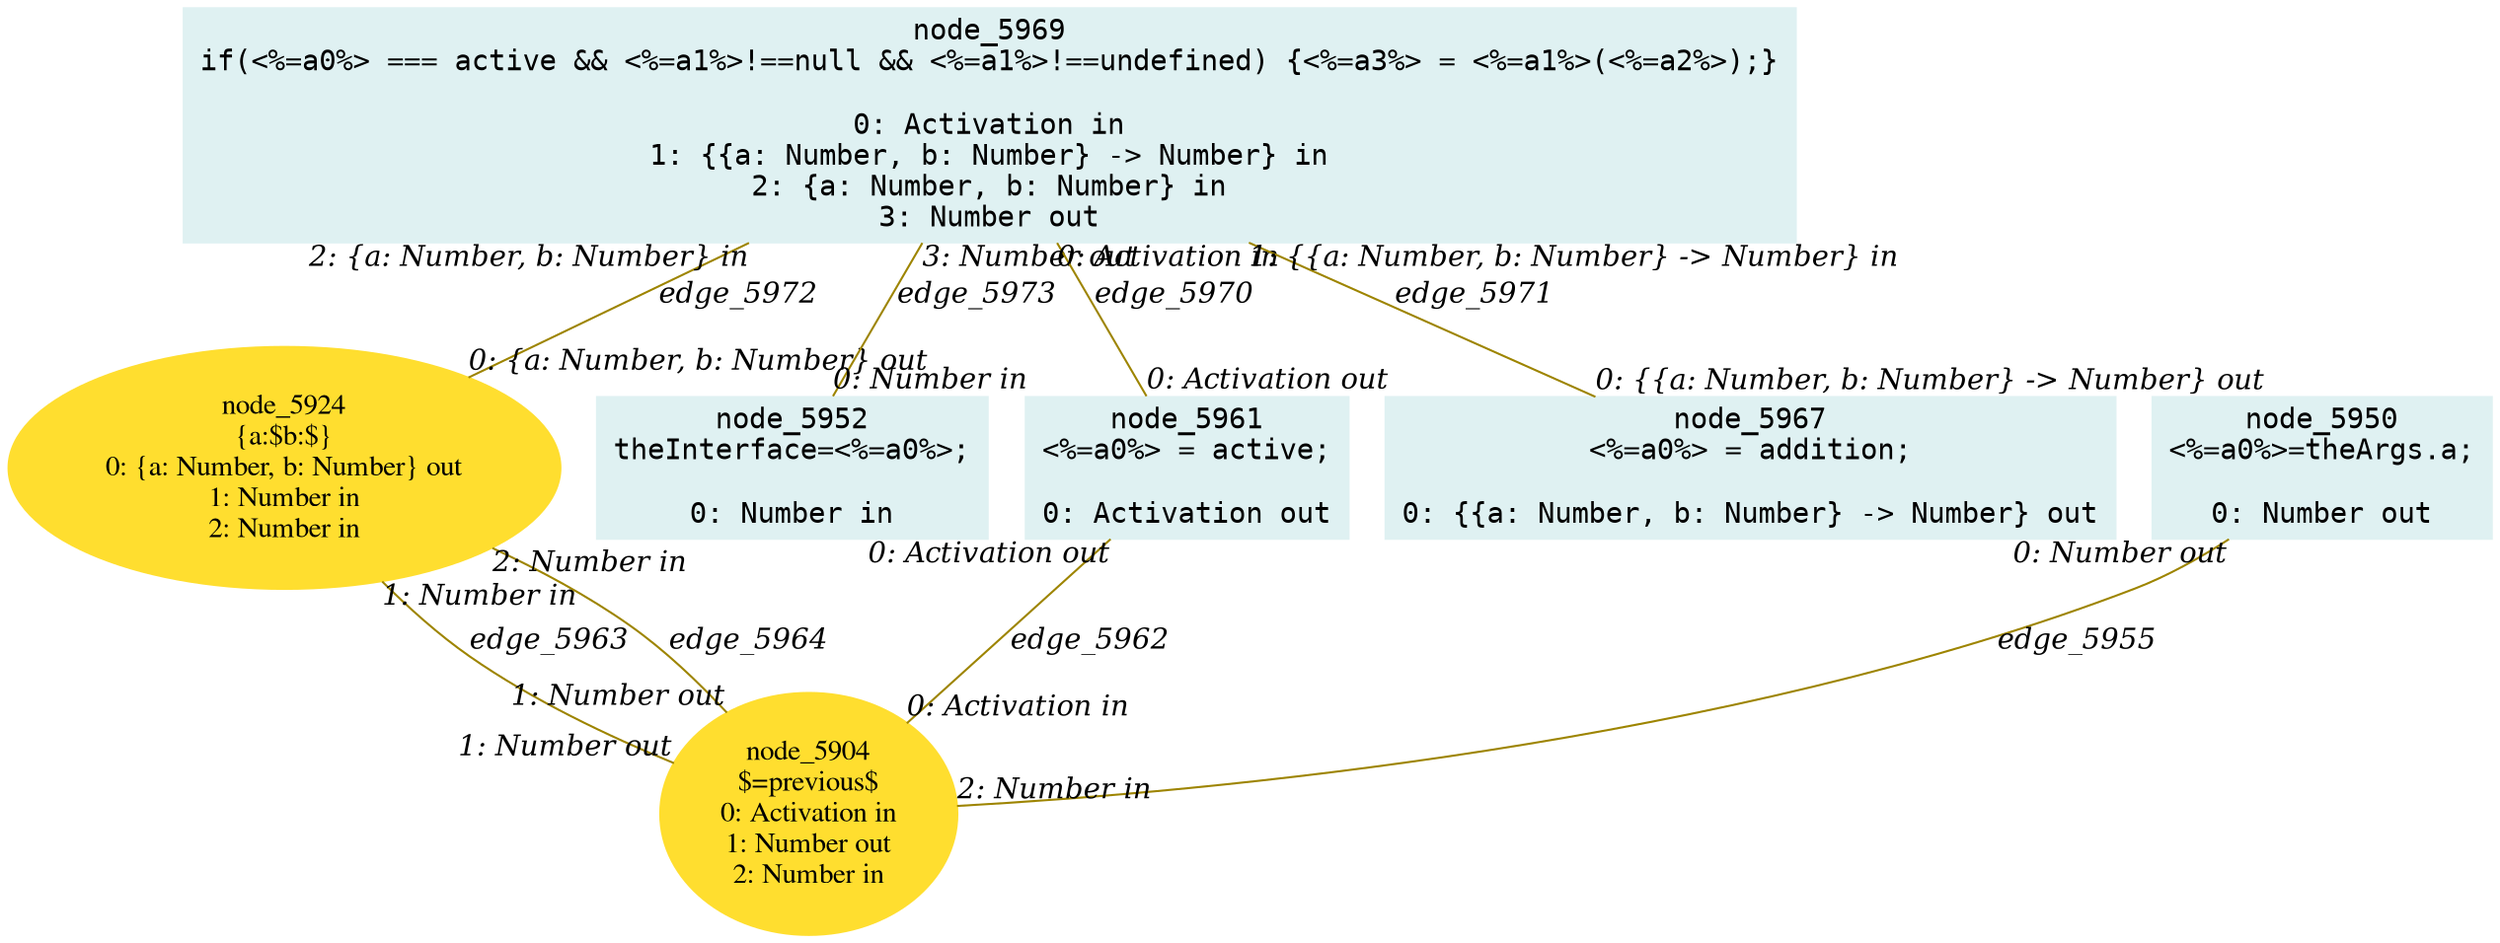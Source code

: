 digraph g{node_5904 [shape="ellipse", style="filled", color="#ffde2f", fontname="Times", label="node_5904
$=previous$
0: Activation in
1: Number out
2: Number in" ]
node_5924 [shape="ellipse", style="filled", color="#ffde2f", fontname="Times", label="node_5924
{a:$b:$}
0: {a: Number, b: Number} out
1: Number in
2: Number in" ]
node_5950 [shape="box", style="filled", color="#dff1f2", fontname="Courier", label="node_5950
<%=a0%>=theArgs.a;

0: Number out" ]
node_5952 [shape="box", style="filled", color="#dff1f2", fontname="Courier", label="node_5952
theInterface=<%=a0%>;

0: Number in" ]
node_5961 [shape="box", style="filled", color="#dff1f2", fontname="Courier", label="node_5961
<%=a0%> = active;

0: Activation out" ]
node_5967 [shape="box", style="filled", color="#dff1f2", fontname="Courier", label="node_5967
<%=a0%> = addition;

0: {{a: Number, b: Number} -> Number} out" ]
node_5969 [shape="box", style="filled", color="#dff1f2", fontname="Courier", label="node_5969
if(<%=a0%> === active && <%=a1%>!==null && <%=a1%>!==undefined) {<%=a3%> = <%=a1%>(<%=a2%>);}

0: Activation in
1: {{a: Number, b: Number} -> Number} in
2: {a: Number, b: Number} in
3: Number out" ]
node_5950 -> node_5904 [dir=none, arrowHead=none, fontname="Times-Italic", arrowsize=1, color="#9d8400", label="edge_5955",  headlabel="2: Number in", taillabel="0: Number out" ]
node_5961 -> node_5904 [dir=none, arrowHead=none, fontname="Times-Italic", arrowsize=1, color="#9d8400", label="edge_5962",  headlabel="0: Activation in", taillabel="0: Activation out" ]
node_5924 -> node_5904 [dir=none, arrowHead=none, fontname="Times-Italic", arrowsize=1, color="#9d8400", label="edge_5963",  headlabel="1: Number out", taillabel="1: Number in" ]
node_5924 -> node_5904 [dir=none, arrowHead=none, fontname="Times-Italic", arrowsize=1, color="#9d8400", label="edge_5964",  headlabel="1: Number out", taillabel="2: Number in" ]
node_5969 -> node_5961 [dir=none, arrowHead=none, fontname="Times-Italic", arrowsize=1, color="#9d8400", label="edge_5970",  headlabel="0: Activation out", taillabel="0: Activation in" ]
node_5969 -> node_5967 [dir=none, arrowHead=none, fontname="Times-Italic", arrowsize=1, color="#9d8400", label="edge_5971",  headlabel="0: {{a: Number, b: Number} -> Number} out", taillabel="1: {{a: Number, b: Number} -> Number} in" ]
node_5969 -> node_5924 [dir=none, arrowHead=none, fontname="Times-Italic", arrowsize=1, color="#9d8400", label="edge_5972",  headlabel="0: {a: Number, b: Number} out", taillabel="2: {a: Number, b: Number} in" ]
node_5969 -> node_5952 [dir=none, arrowHead=none, fontname="Times-Italic", arrowsize=1, color="#9d8400", label="edge_5973",  headlabel="0: Number in", taillabel="3: Number out" ]
}